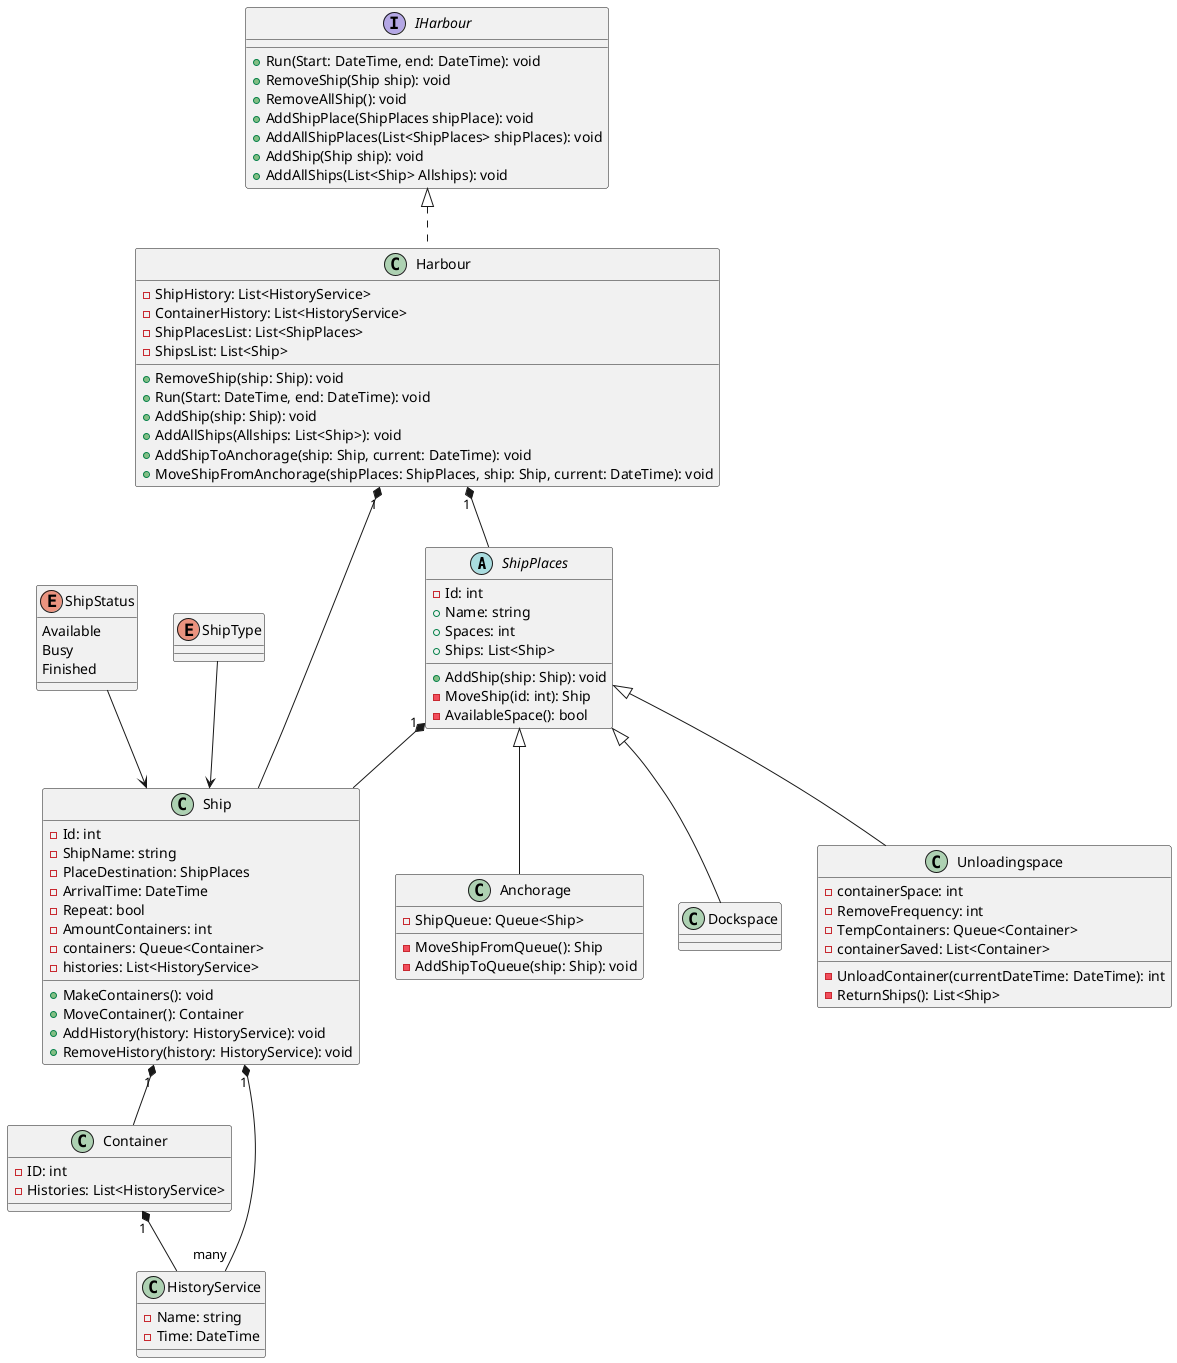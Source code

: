 @startuml

abstract class ShipPlaces {
    -Id: int
    +Name: string
    +Spaces: int
    +Ships: List<Ship>
    +AddShip(ship: Ship): void
    -MoveShip(id: int): Ship
    -AvailableSpace(): bool
}

class Ship {
    -Id: int
    -ShipName: string
    -PlaceDestination: ShipPlaces
    -ArrivalTime: DateTime
    -Repeat: bool
    -AmountContainers: int
    -containers: Queue<Container>
    -histories: List<HistoryService>
    +MakeContainers(): void
    +MoveContainer(): Container
    +AddHistory(history: HistoryService): void
    +RemoveHistory(history: HistoryService): void
}

class Container {
    -ID: int
    -Histories: List<HistoryService>
}

class HistoryService {
    -Name: string
    -Time: DateTime
}

enum ShipStatus {
    Available
    Busy
    Finished
}

enum ShipType {
}

class Anchorage extends ShipPlaces {
    -ShipQueue: Queue<Ship>
    -MoveShipFromQueue(): Ship
    -AddShipToQueue(ship: Ship): void
}

class Dockspace extends ShipPlaces {
}

class Unloadingspace extends ShipPlaces {
    -containerSpace: int
    -RemoveFrequency: int
    -TempContainers: Queue<Container>
    -containerSaved: List<Container>
    -UnloadContainer(currentDateTime: DateTime): int
    -ReturnShips(): List<Ship>
}

interface IHarbour {
    +Run(Start: DateTime, end: DateTime): void
    +RemoveShip(Ship ship): void
    +RemoveAllShip(): void
    +AddShipPlace(ShipPlaces shipPlace): void
    +AddAllShipPlaces(List<ShipPlaces> shipPlaces): void
    +AddShip(Ship ship): void
    +AddAllShips(List<Ship> Allships): void
}

class Harbour implements IHarbour {
    -ShipHistory: List<HistoryService>
    -ContainerHistory: List<HistoryService>
    -ShipPlacesList: List<ShipPlaces>
    -ShipsList: List<Ship>
    +RemoveShip(ship: Ship): void
    +Run(Start: DateTime, end: DateTime): void
    +AddShip(ship: Ship): void
    +AddAllShips(Allships: List<Ship>): void
    +AddShipToAnchorage(ship: Ship, current: DateTime): void
    +MoveShipFromAnchorage(shipPlaces: ShipPlaces, ship: Ship, current: DateTime): void
}

ShipStatus --> Ship
ShipType --> Ship
Harbour "1" *-- ShipPlaces
Harbour "1" *-- Ship
ShipPlaces "1" *-- Ship
Ship "1" *-- Container
Ship "1" *-- "many" HistoryService
Container "1" *-- HistoryService

@enduml